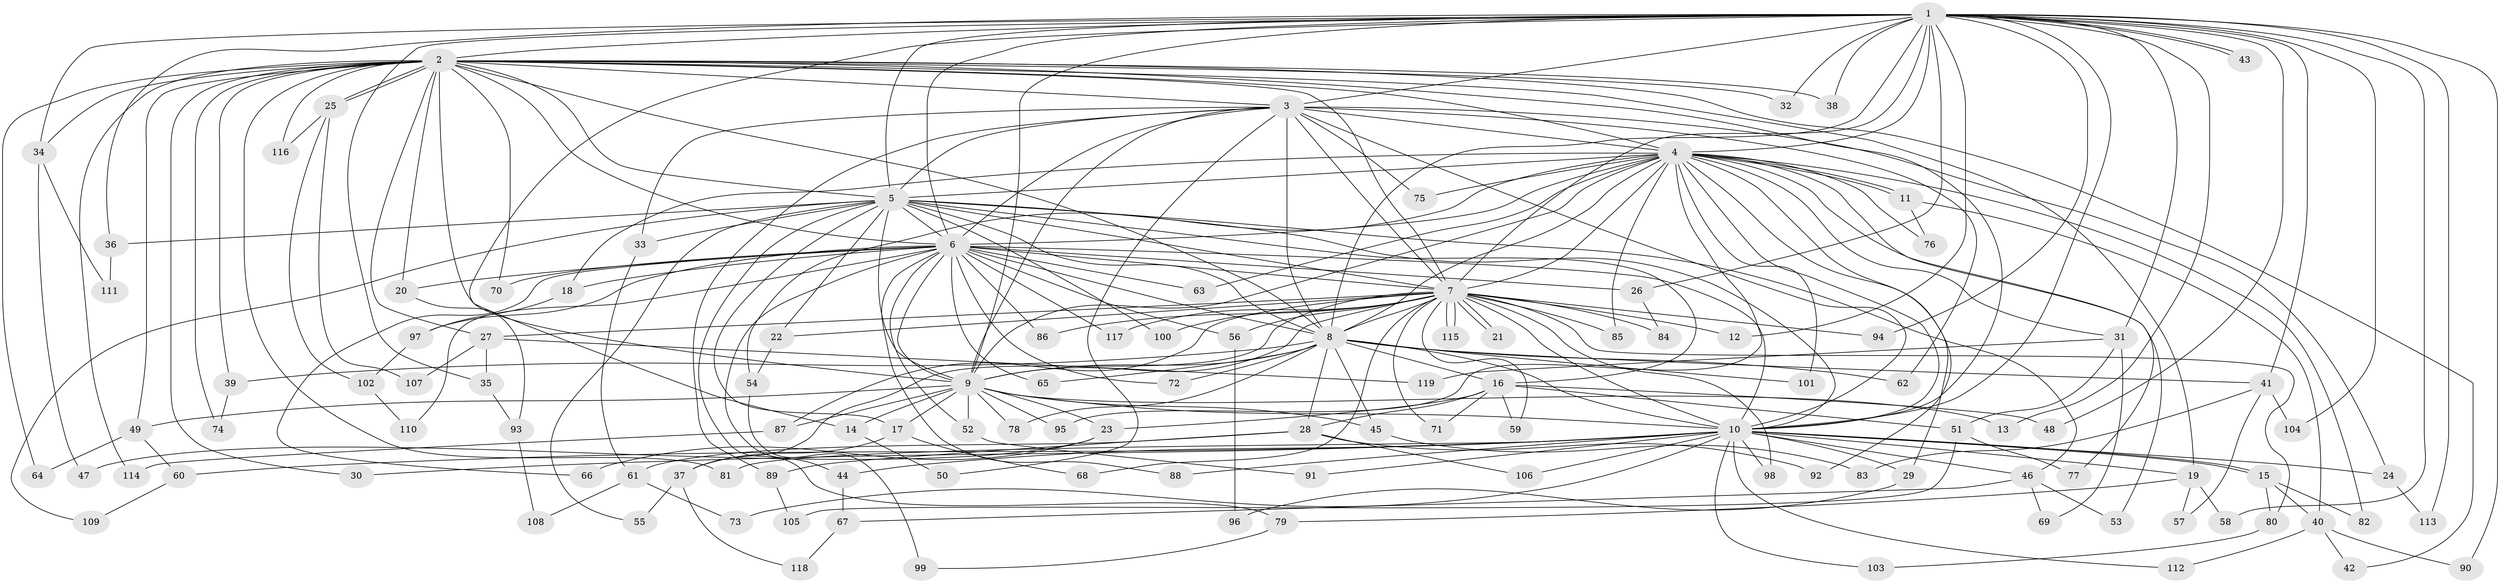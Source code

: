 // coarse degree distribution, {30: 0.02127659574468085, 14: 0.02127659574468085, 12: 0.02127659574468085, 16: 0.0425531914893617, 23: 0.02127659574468085, 11: 0.02127659574468085, 17: 0.02127659574468085, 3: 0.14893617021276595, 2: 0.48936170212765956, 1: 0.02127659574468085, 5: 0.0851063829787234, 13: 0.02127659574468085, 4: 0.06382978723404255}
// Generated by graph-tools (version 1.1) at 2025/17/03/04/25 18:17:51]
// undirected, 119 vertices, 263 edges
graph export_dot {
graph [start="1"]
  node [color=gray90,style=filled];
  1;
  2;
  3;
  4;
  5;
  6;
  7;
  8;
  9;
  10;
  11;
  12;
  13;
  14;
  15;
  16;
  17;
  18;
  19;
  20;
  21;
  22;
  23;
  24;
  25;
  26;
  27;
  28;
  29;
  30;
  31;
  32;
  33;
  34;
  35;
  36;
  37;
  38;
  39;
  40;
  41;
  42;
  43;
  44;
  45;
  46;
  47;
  48;
  49;
  50;
  51;
  52;
  53;
  54;
  55;
  56;
  57;
  58;
  59;
  60;
  61;
  62;
  63;
  64;
  65;
  66;
  67;
  68;
  69;
  70;
  71;
  72;
  73;
  74;
  75;
  76;
  77;
  78;
  79;
  80;
  81;
  82;
  83;
  84;
  85;
  86;
  87;
  88;
  89;
  90;
  91;
  92;
  93;
  94;
  95;
  96;
  97;
  98;
  99;
  100;
  101;
  102;
  103;
  104;
  105;
  106;
  107;
  108;
  109;
  110;
  111;
  112;
  113;
  114;
  115;
  116;
  117;
  118;
  119;
  1 -- 2;
  1 -- 3;
  1 -- 4;
  1 -- 5;
  1 -- 6;
  1 -- 7;
  1 -- 8;
  1 -- 9;
  1 -- 10;
  1 -- 12;
  1 -- 13;
  1 -- 14;
  1 -- 26;
  1 -- 31;
  1 -- 32;
  1 -- 34;
  1 -- 35;
  1 -- 36;
  1 -- 38;
  1 -- 41;
  1 -- 43;
  1 -- 43;
  1 -- 48;
  1 -- 58;
  1 -- 90;
  1 -- 94;
  1 -- 104;
  1 -- 113;
  2 -- 3;
  2 -- 4;
  2 -- 5;
  2 -- 6;
  2 -- 7;
  2 -- 8;
  2 -- 9;
  2 -- 10;
  2 -- 19;
  2 -- 20;
  2 -- 25;
  2 -- 25;
  2 -- 27;
  2 -- 30;
  2 -- 32;
  2 -- 34;
  2 -- 38;
  2 -- 39;
  2 -- 42;
  2 -- 49;
  2 -- 64;
  2 -- 70;
  2 -- 74;
  2 -- 81;
  2 -- 114;
  2 -- 116;
  3 -- 4;
  3 -- 5;
  3 -- 6;
  3 -- 7;
  3 -- 8;
  3 -- 9;
  3 -- 10;
  3 -- 24;
  3 -- 33;
  3 -- 50;
  3 -- 62;
  3 -- 75;
  3 -- 89;
  4 -- 5;
  4 -- 6;
  4 -- 7;
  4 -- 8;
  4 -- 9;
  4 -- 10;
  4 -- 11;
  4 -- 11;
  4 -- 18;
  4 -- 29;
  4 -- 31;
  4 -- 53;
  4 -- 54;
  4 -- 63;
  4 -- 75;
  4 -- 76;
  4 -- 77;
  4 -- 82;
  4 -- 85;
  4 -- 92;
  4 -- 95;
  4 -- 101;
  5 -- 6;
  5 -- 7;
  5 -- 8;
  5 -- 9;
  5 -- 10;
  5 -- 16;
  5 -- 17;
  5 -- 22;
  5 -- 33;
  5 -- 36;
  5 -- 46;
  5 -- 55;
  5 -- 79;
  5 -- 100;
  5 -- 109;
  6 -- 7;
  6 -- 8;
  6 -- 9;
  6 -- 10;
  6 -- 18;
  6 -- 20;
  6 -- 26;
  6 -- 44;
  6 -- 52;
  6 -- 56;
  6 -- 63;
  6 -- 65;
  6 -- 66;
  6 -- 70;
  6 -- 72;
  6 -- 86;
  6 -- 88;
  6 -- 97;
  6 -- 110;
  6 -- 117;
  7 -- 8;
  7 -- 9;
  7 -- 10;
  7 -- 12;
  7 -- 21;
  7 -- 21;
  7 -- 22;
  7 -- 27;
  7 -- 37;
  7 -- 56;
  7 -- 59;
  7 -- 68;
  7 -- 71;
  7 -- 80;
  7 -- 84;
  7 -- 85;
  7 -- 86;
  7 -- 87;
  7 -- 94;
  7 -- 98;
  7 -- 100;
  7 -- 115;
  7 -- 115;
  7 -- 117;
  8 -- 9;
  8 -- 10;
  8 -- 16;
  8 -- 28;
  8 -- 39;
  8 -- 41;
  8 -- 45;
  8 -- 62;
  8 -- 65;
  8 -- 72;
  8 -- 78;
  8 -- 101;
  9 -- 10;
  9 -- 13;
  9 -- 14;
  9 -- 17;
  9 -- 23;
  9 -- 45;
  9 -- 49;
  9 -- 52;
  9 -- 78;
  9 -- 87;
  9 -- 95;
  10 -- 15;
  10 -- 15;
  10 -- 19;
  10 -- 24;
  10 -- 29;
  10 -- 30;
  10 -- 44;
  10 -- 46;
  10 -- 60;
  10 -- 73;
  10 -- 81;
  10 -- 88;
  10 -- 91;
  10 -- 98;
  10 -- 103;
  10 -- 106;
  10 -- 112;
  11 -- 40;
  11 -- 76;
  14 -- 50;
  15 -- 40;
  15 -- 80;
  15 -- 82;
  16 -- 23;
  16 -- 28;
  16 -- 48;
  16 -- 51;
  16 -- 59;
  16 -- 71;
  17 -- 37;
  17 -- 68;
  18 -- 97;
  19 -- 57;
  19 -- 58;
  19 -- 79;
  20 -- 93;
  22 -- 54;
  23 -- 47;
  23 -- 66;
  24 -- 113;
  25 -- 102;
  25 -- 107;
  25 -- 116;
  26 -- 84;
  27 -- 35;
  27 -- 107;
  27 -- 119;
  28 -- 61;
  28 -- 89;
  28 -- 92;
  28 -- 106;
  29 -- 96;
  31 -- 51;
  31 -- 69;
  31 -- 119;
  33 -- 61;
  34 -- 47;
  34 -- 111;
  35 -- 93;
  36 -- 111;
  37 -- 55;
  37 -- 118;
  39 -- 74;
  40 -- 42;
  40 -- 90;
  40 -- 112;
  41 -- 57;
  41 -- 83;
  41 -- 104;
  44 -- 67;
  45 -- 83;
  46 -- 53;
  46 -- 67;
  46 -- 69;
  49 -- 60;
  49 -- 64;
  51 -- 77;
  51 -- 105;
  52 -- 91;
  54 -- 99;
  56 -- 96;
  60 -- 109;
  61 -- 73;
  61 -- 108;
  67 -- 118;
  79 -- 99;
  80 -- 103;
  87 -- 114;
  89 -- 105;
  93 -- 108;
  97 -- 102;
  102 -- 110;
}
